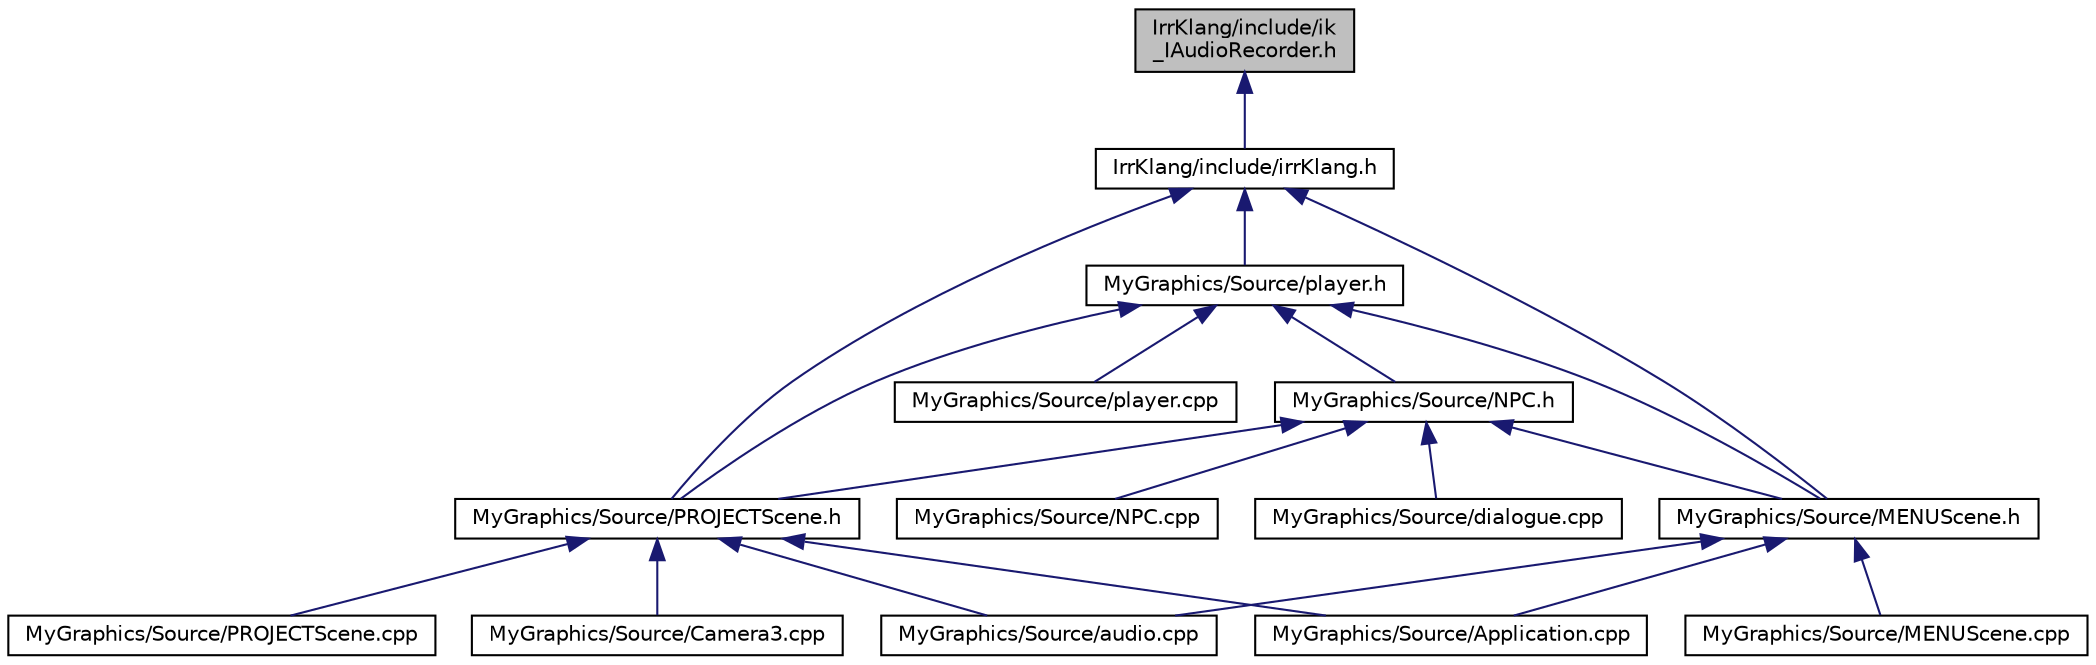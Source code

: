 digraph "IrrKlang/include/ik_IAudioRecorder.h"
{
  bgcolor="transparent";
  edge [fontname="Helvetica",fontsize="10",labelfontname="Helvetica",labelfontsize="10"];
  node [fontname="Helvetica",fontsize="10",shape=record];
  Node1 [label="IrrKlang/include/ik\l_IAudioRecorder.h",height=0.2,width=0.4,color="black", fillcolor="grey75", style="filled", fontcolor="black"];
  Node1 -> Node2 [dir="back",color="midnightblue",fontsize="10",style="solid",fontname="Helvetica"];
  Node2 [label="IrrKlang/include/irrKlang.h",height=0.2,width=0.4,color="black",URL="$irrKlang_8h.html",tooltip="Main header file of the irrKlang sound library, the only file needed to include. "];
  Node2 -> Node3 [dir="back",color="midnightblue",fontsize="10",style="solid",fontname="Helvetica"];
  Node3 [label="MyGraphics/Source/player.h",height=0.2,width=0.4,color="black",URL="$player_8h.html",tooltip="This is the player .h file. "];
  Node3 -> Node4 [dir="back",color="midnightblue",fontsize="10",style="solid",fontname="Helvetica"];
  Node4 [label="MyGraphics/Source/PROJECTScene.h",height=0.2,width=0.4,color="black",URL="$PROJECTScene_8h.html",tooltip="Header file for the Project/SP Scene. "];
  Node4 -> Node5 [dir="back",color="midnightblue",fontsize="10",style="solid",fontname="Helvetica"];
  Node5 [label="MyGraphics/Source/Application.cpp",height=0.2,width=0.4,color="black",URL="$Application_8cpp.html"];
  Node4 -> Node6 [dir="back",color="midnightblue",fontsize="10",style="solid",fontname="Helvetica"];
  Node6 [label="MyGraphics/Source/audio.cpp",height=0.2,width=0.4,color="black",URL="$audio_8cpp.html",tooltip="this is for the audio "];
  Node4 -> Node7 [dir="back",color="midnightblue",fontsize="10",style="solid",fontname="Helvetica"];
  Node7 [label="MyGraphics/Source/Camera3.cpp",height=0.2,width=0.4,color="black",URL="$Camera3_8cpp.html",tooltip="This is the camera3 cpp. "];
  Node4 -> Node8 [dir="back",color="midnightblue",fontsize="10",style="solid",fontname="Helvetica"];
  Node8 [label="MyGraphics/Source/PROJECTScene.cpp",height=0.2,width=0.4,color="black",URL="$PROJECTScene_8cpp.html",tooltip="This is the camera3 cpp. "];
  Node3 -> Node9 [dir="back",color="midnightblue",fontsize="10",style="solid",fontname="Helvetica"];
  Node9 [label="MyGraphics/Source/NPC.h",height=0.2,width=0.4,color="black",URL="$NPC_8h.html",tooltip="This is the NPC header. "];
  Node9 -> Node4 [dir="back",color="midnightblue",fontsize="10",style="solid",fontname="Helvetica"];
  Node9 -> Node10 [dir="back",color="midnightblue",fontsize="10",style="solid",fontname="Helvetica"];
  Node10 [label="MyGraphics/Source/MENUScene.h",height=0.2,width=0.4,color="black",URL="$MENUScene_8h.html",tooltip="This is for rendering the MAIN MENU. "];
  Node10 -> Node5 [dir="back",color="midnightblue",fontsize="10",style="solid",fontname="Helvetica"];
  Node10 -> Node6 [dir="back",color="midnightblue",fontsize="10",style="solid",fontname="Helvetica"];
  Node10 -> Node11 [dir="back",color="midnightblue",fontsize="10",style="solid",fontname="Helvetica"];
  Node11 [label="MyGraphics/Source/MENUScene.cpp",height=0.2,width=0.4,color="black",URL="$MENUScene_8cpp.html"];
  Node9 -> Node12 [dir="back",color="midnightblue",fontsize="10",style="solid",fontname="Helvetica"];
  Node12 [label="MyGraphics/Source/dialogue.cpp",height=0.2,width=0.4,color="black",URL="$dialogue_8cpp.html"];
  Node9 -> Node13 [dir="back",color="midnightblue",fontsize="10",style="solid",fontname="Helvetica"];
  Node13 [label="MyGraphics/Source/NPC.cpp",height=0.2,width=0.4,color="black",URL="$NPC_8cpp.html",tooltip="This is the camera3 cpp. "];
  Node3 -> Node10 [dir="back",color="midnightblue",fontsize="10",style="solid",fontname="Helvetica"];
  Node3 -> Node14 [dir="back",color="midnightblue",fontsize="10",style="solid",fontname="Helvetica"];
  Node14 [label="MyGraphics/Source/player.cpp",height=0.2,width=0.4,color="black",URL="$player_8cpp.html",tooltip="This is the camera3 cpp. "];
  Node2 -> Node4 [dir="back",color="midnightblue",fontsize="10",style="solid",fontname="Helvetica"];
  Node2 -> Node10 [dir="back",color="midnightblue",fontsize="10",style="solid",fontname="Helvetica"];
}
